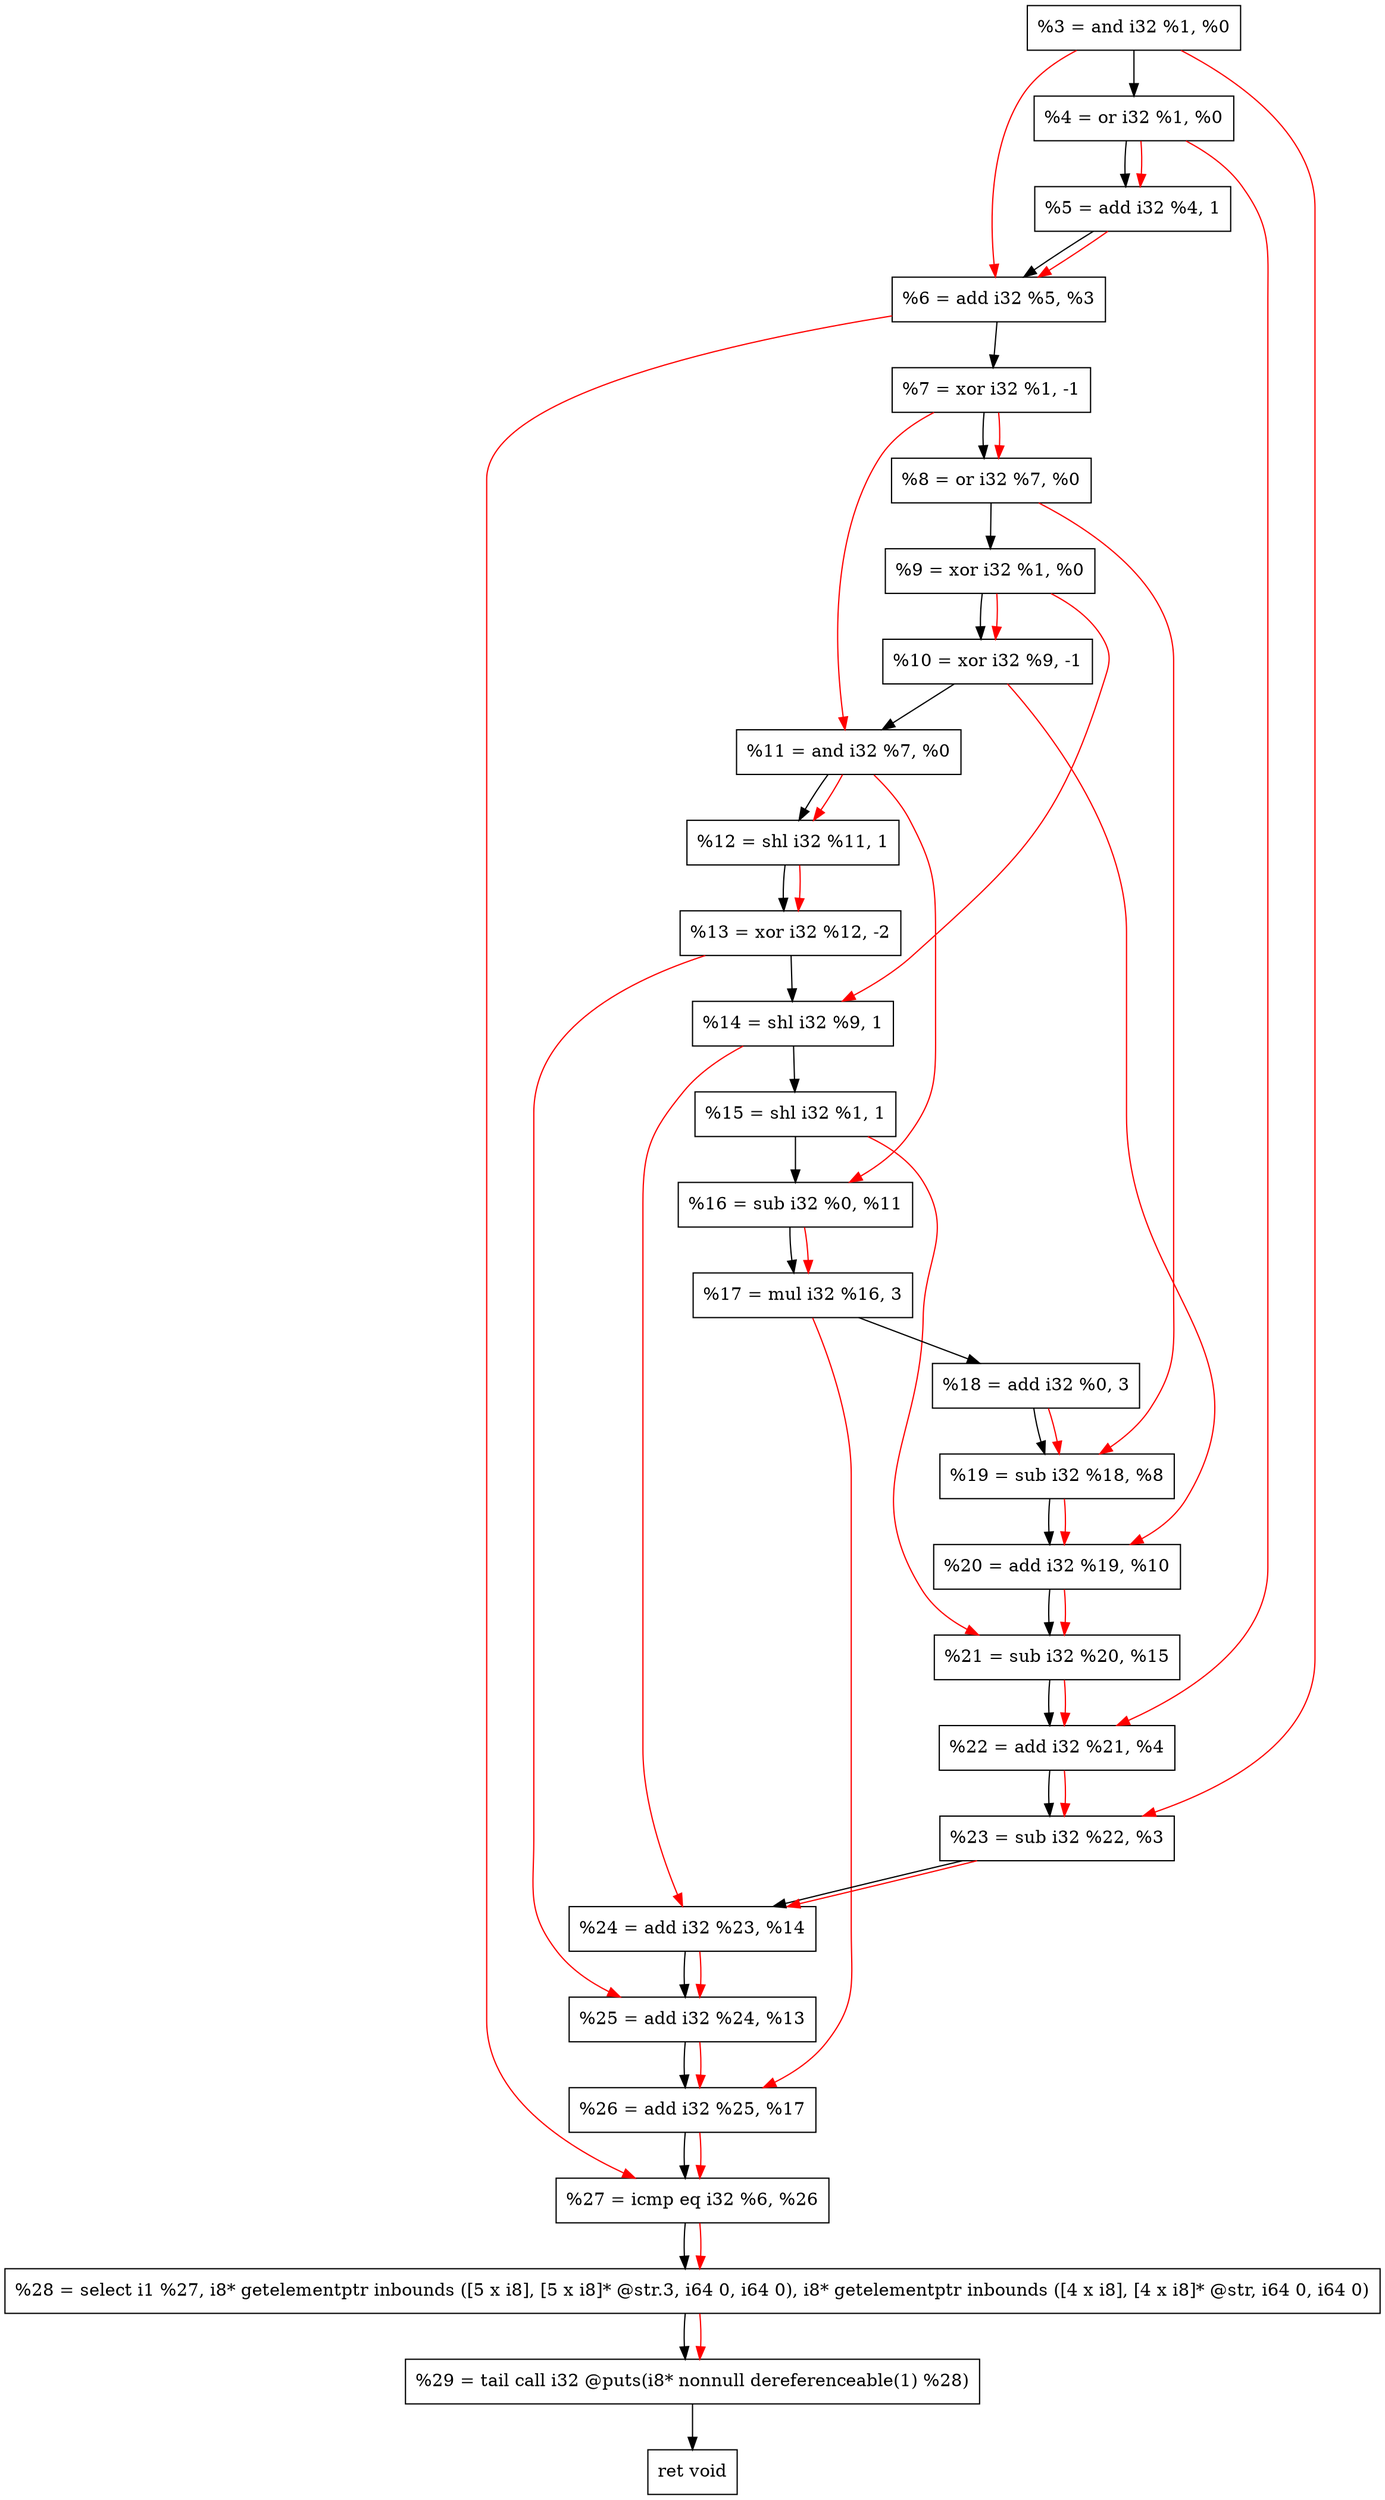digraph "DFG for'crackme' function" {
	Node0xa7f570[shape=record, label="  %3 = and i32 %1, %0"];
	Node0xa7f5e0[shape=record, label="  %4 = or i32 %1, %0"];
	Node0xa7fcb0[shape=record, label="  %5 = add i32 %4, 1"];
	Node0xa7fd20[shape=record, label="  %6 = add i32 %5, %3"];
	Node0xa7fdc0[shape=record, label="  %7 = xor i32 %1, -1"];
	Node0xa7fe30[shape=record, label="  %8 = or i32 %7, %0"];
	Node0xa7fea0[shape=record, label="  %9 = xor i32 %1, %0"];
	Node0xa7ff10[shape=record, label="  %10 = xor i32 %9, -1"];
	Node0xa7ff80[shape=record, label="  %11 = and i32 %7, %0"];
	Node0xa7fff0[shape=record, label="  %12 = shl i32 %11, 1"];
	Node0xa80090[shape=record, label="  %13 = xor i32 %12, -2"];
	Node0xa80100[shape=record, label="  %14 = shl i32 %9, 1"];
	Node0xa80170[shape=record, label="  %15 = shl i32 %1, 1"];
	Node0xa801e0[shape=record, label="  %16 = sub i32 %0, %11"];
	Node0xa80280[shape=record, label="  %17 = mul i32 %16, 3"];
	Node0xa802f0[shape=record, label="  %18 = add i32 %0, 3"];
	Node0xa80360[shape=record, label="  %19 = sub i32 %18, %8"];
	Node0xa803d0[shape=record, label="  %20 = add i32 %19, %10"];
	Node0xa80440[shape=record, label="  %21 = sub i32 %20, %15"];
	Node0xa804b0[shape=record, label="  %22 = add i32 %21, %4"];
	Node0xa80520[shape=record, label="  %23 = sub i32 %22, %3"];
	Node0xa80590[shape=record, label="  %24 = add i32 %23, %14"];
	Node0xa80600[shape=record, label="  %25 = add i32 %24, %13"];
	Node0xa80670[shape=record, label="  %26 = add i32 %25, %17"];
	Node0xa806e0[shape=record, label="  %27 = icmp eq i32 %6, %26"];
	Node0xa20268[shape=record, label="  %28 = select i1 %27, i8* getelementptr inbounds ([5 x i8], [5 x i8]* @str.3, i64 0, i64 0), i8* getelementptr inbounds ([4 x i8], [4 x i8]* @str, i64 0, i64 0)"];
	Node0xa80b80[shape=record, label="  %29 = tail call i32 @puts(i8* nonnull dereferenceable(1) %28)"];
	Node0xa80bd0[shape=record, label="  ret void"];
	Node0xa7f570 -> Node0xa7f5e0;
	Node0xa7f5e0 -> Node0xa7fcb0;
	Node0xa7fcb0 -> Node0xa7fd20;
	Node0xa7fd20 -> Node0xa7fdc0;
	Node0xa7fdc0 -> Node0xa7fe30;
	Node0xa7fe30 -> Node0xa7fea0;
	Node0xa7fea0 -> Node0xa7ff10;
	Node0xa7ff10 -> Node0xa7ff80;
	Node0xa7ff80 -> Node0xa7fff0;
	Node0xa7fff0 -> Node0xa80090;
	Node0xa80090 -> Node0xa80100;
	Node0xa80100 -> Node0xa80170;
	Node0xa80170 -> Node0xa801e0;
	Node0xa801e0 -> Node0xa80280;
	Node0xa80280 -> Node0xa802f0;
	Node0xa802f0 -> Node0xa80360;
	Node0xa80360 -> Node0xa803d0;
	Node0xa803d0 -> Node0xa80440;
	Node0xa80440 -> Node0xa804b0;
	Node0xa804b0 -> Node0xa80520;
	Node0xa80520 -> Node0xa80590;
	Node0xa80590 -> Node0xa80600;
	Node0xa80600 -> Node0xa80670;
	Node0xa80670 -> Node0xa806e0;
	Node0xa806e0 -> Node0xa20268;
	Node0xa20268 -> Node0xa80b80;
	Node0xa80b80 -> Node0xa80bd0;
edge [color=red]
	Node0xa7f5e0 -> Node0xa7fcb0;
	Node0xa7fcb0 -> Node0xa7fd20;
	Node0xa7f570 -> Node0xa7fd20;
	Node0xa7fdc0 -> Node0xa7fe30;
	Node0xa7fea0 -> Node0xa7ff10;
	Node0xa7fdc0 -> Node0xa7ff80;
	Node0xa7ff80 -> Node0xa7fff0;
	Node0xa7fff0 -> Node0xa80090;
	Node0xa7fea0 -> Node0xa80100;
	Node0xa7ff80 -> Node0xa801e0;
	Node0xa801e0 -> Node0xa80280;
	Node0xa802f0 -> Node0xa80360;
	Node0xa7fe30 -> Node0xa80360;
	Node0xa80360 -> Node0xa803d0;
	Node0xa7ff10 -> Node0xa803d0;
	Node0xa803d0 -> Node0xa80440;
	Node0xa80170 -> Node0xa80440;
	Node0xa80440 -> Node0xa804b0;
	Node0xa7f5e0 -> Node0xa804b0;
	Node0xa804b0 -> Node0xa80520;
	Node0xa7f570 -> Node0xa80520;
	Node0xa80520 -> Node0xa80590;
	Node0xa80100 -> Node0xa80590;
	Node0xa80590 -> Node0xa80600;
	Node0xa80090 -> Node0xa80600;
	Node0xa80600 -> Node0xa80670;
	Node0xa80280 -> Node0xa80670;
	Node0xa7fd20 -> Node0xa806e0;
	Node0xa80670 -> Node0xa806e0;
	Node0xa806e0 -> Node0xa20268;
	Node0xa20268 -> Node0xa80b80;
}
